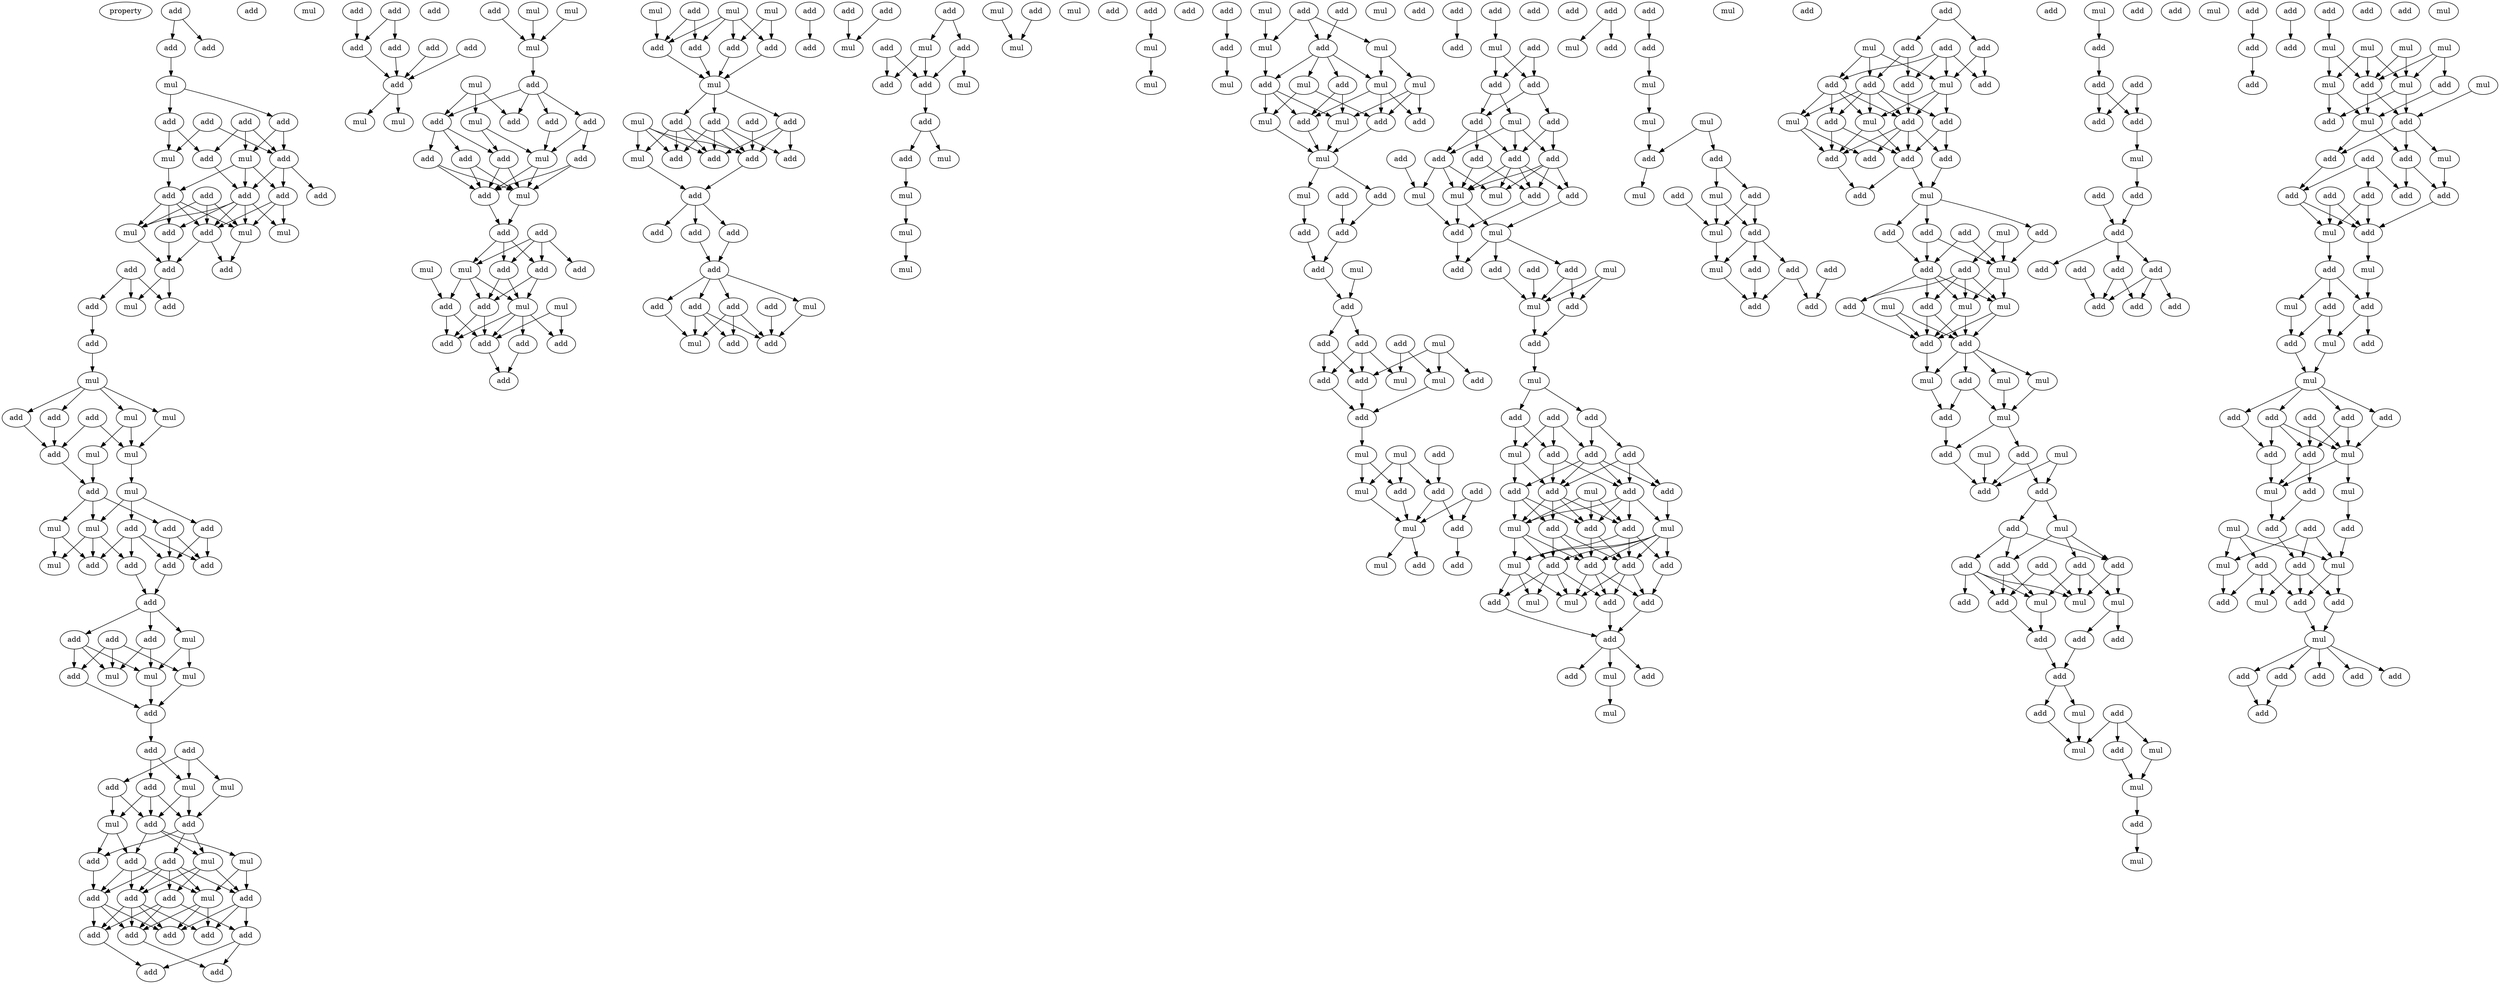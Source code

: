 digraph {
    node [fontcolor=black]
    property [mul=2,lf=1.6]
    0 [ label = add ];
    1 [ label = add ];
    2 [ label = add ];
    3 [ label = mul ];
    4 [ label = add ];
    5 [ label = add ];
    6 [ label = add ];
    7 [ label = add ];
    8 [ label = mul ];
    9 [ label = mul ];
    10 [ label = add ];
    11 [ label = add ];
    12 [ label = add ];
    13 [ label = add ];
    14 [ label = add ];
    15 [ label = add ];
    16 [ label = add ];
    17 [ label = mul ];
    18 [ label = add ];
    19 [ label = mul ];
    20 [ label = mul ];
    21 [ label = add ];
    22 [ label = add ];
    23 [ label = add ];
    24 [ label = add ];
    25 [ label = add ];
    26 [ label = add ];
    27 [ label = add ];
    28 [ label = mul ];
    29 [ label = add ];
    30 [ label = mul ];
    31 [ label = add ];
    32 [ label = add ];
    33 [ label = mul ];
    34 [ label = add ];
    35 [ label = mul ];
    36 [ label = mul ];
    37 [ label = mul ];
    38 [ label = add ];
    39 [ label = mul ];
    40 [ label = add ];
    41 [ label = mul ];
    42 [ label = add ];
    43 [ label = mul ];
    44 [ label = add ];
    45 [ label = add ];
    46 [ label = add ];
    47 [ label = add ];
    48 [ label = mul ];
    49 [ label = add ];
    50 [ label = add ];
    51 [ label = add ];
    52 [ label = add ];
    53 [ label = mul ];
    54 [ label = add ];
    55 [ label = add ];
    56 [ label = add ];
    57 [ label = mul ];
    58 [ label = mul ];
    59 [ label = mul ];
    60 [ label = add ];
    61 [ label = add ];
    62 [ label = mul ];
    63 [ label = add ];
    64 [ label = add ];
    65 [ label = mul ];
    66 [ label = mul ];
    67 [ label = add ];
    68 [ label = add ];
    69 [ label = add ];
    70 [ label = mul ];
    71 [ label = add ];
    72 [ label = add ];
    73 [ label = add ];
    74 [ label = mul ];
    75 [ label = mul ];
    76 [ label = add ];
    77 [ label = mul ];
    78 [ label = add ];
    79 [ label = add ];
    80 [ label = add ];
    81 [ label = add ];
    82 [ label = add ];
    83 [ label = add ];
    84 [ label = add ];
    85 [ label = add ];
    86 [ label = add ];
    87 [ label = add ];
    88 [ label = add ];
    89 [ label = add ];
    90 [ label = add ];
    91 [ label = add ];
    92 [ label = add ];
    93 [ label = add ];
    94 [ label = add ];
    95 [ label = add ];
    96 [ label = add ];
    97 [ label = mul ];
    98 [ label = mul ];
    99 [ label = mul ];
    100 [ label = mul ];
    101 [ label = mul ];
    102 [ label = mul ];
    103 [ label = add ];
    104 [ label = add ];
    105 [ label = mul ];
    106 [ label = add ];
    107 [ label = add ];
    108 [ label = add ];
    109 [ label = add ];
    110 [ label = add ];
    111 [ label = add ];
    112 [ label = add ];
    113 [ label = mul ];
    114 [ label = mul ];
    115 [ label = add ];
    116 [ label = add ];
    117 [ label = add ];
    118 [ label = add ];
    119 [ label = mul ];
    120 [ label = mul ];
    121 [ label = add ];
    122 [ label = add ];
    123 [ label = mul ];
    124 [ label = add ];
    125 [ label = mul ];
    126 [ label = add ];
    127 [ label = add ];
    128 [ label = add ];
    129 [ label = add ];
    130 [ label = add ];
    131 [ label = add ];
    132 [ label = mul ];
    133 [ label = add ];
    134 [ label = mul ];
    135 [ label = mul ];
    136 [ label = add ];
    137 [ label = add ];
    138 [ label = add ];
    139 [ label = add ];
    140 [ label = mul ];
    141 [ label = add ];
    142 [ label = add ];
    143 [ label = add ];
    144 [ label = add ];
    145 [ label = mul ];
    146 [ label = add ];
    147 [ label = add ];
    148 [ label = add ];
    149 [ label = add ];
    150 [ label = mul ];
    151 [ label = add ];
    152 [ label = add ];
    153 [ label = add ];
    154 [ label = add ];
    155 [ label = add ];
    156 [ label = add ];
    157 [ label = add ];
    158 [ label = add ];
    159 [ label = add ];
    160 [ label = mul ];
    161 [ label = mul ];
    162 [ label = add ];
    163 [ label = add ];
    164 [ label = add ];
    165 [ label = add ];
    166 [ label = add ];
    167 [ label = add ];
    168 [ label = mul ];
    169 [ label = add ];
    170 [ label = mul ];
    171 [ label = add ];
    172 [ label = add ];
    173 [ label = add ];
    174 [ label = add ];
    175 [ label = mul ];
    176 [ label = mul ];
    177 [ label = add ];
    178 [ label = add ];
    179 [ label = mul ];
    180 [ label = add ];
    181 [ label = mul ];
    182 [ label = mul ];
    183 [ label = mul ];
    184 [ label = mul ];
    185 [ label = mul ];
    186 [ label = add ];
    187 [ label = add ];
    188 [ label = mul ];
    189 [ label = mul ];
    190 [ label = add ];
    191 [ label = add ];
    192 [ label = add ];
    193 [ label = mul ];
    194 [ label = mul ];
    195 [ label = add ];
    196 [ label = add ];
    197 [ label = mul ];
    198 [ label = mul ];
    199 [ label = add ];
    200 [ label = mul ];
    201 [ label = mul ];
    202 [ label = add ];
    203 [ label = add ];
    204 [ label = mul ];
    205 [ label = mul ];
    206 [ label = add ];
    207 [ label = add ];
    208 [ label = mul ];
    209 [ label = add ];
    210 [ label = mul ];
    211 [ label = add ];
    212 [ label = add ];
    213 [ label = mul ];
    214 [ label = add ];
    215 [ label = add ];
    216 [ label = add ];
    217 [ label = mul ];
    218 [ label = mul ];
    219 [ label = add ];
    220 [ label = mul ];
    221 [ label = add ];
    222 [ label = add ];
    223 [ label = add ];
    224 [ label = mul ];
    225 [ label = add ];
    226 [ label = add ];
    227 [ label = mul ];
    228 [ label = add ];
    229 [ label = add ];
    230 [ label = mul ];
    231 [ label = add ];
    232 [ label = mul ];
    233 [ label = mul ];
    234 [ label = add ];
    235 [ label = add ];
    236 [ label = add ];
    237 [ label = mul ];
    238 [ label = add ];
    239 [ label = add ];
    240 [ label = add ];
    241 [ label = mul ];
    242 [ label = add ];
    243 [ label = add ];
    244 [ label = add ];
    245 [ label = add ];
    246 [ label = add ];
    247 [ label = mul ];
    248 [ label = add ];
    249 [ label = add ];
    250 [ label = mul ];
    251 [ label = add ];
    252 [ label = add ];
    253 [ label = add ];
    254 [ label = add ];
    255 [ label = add ];
    256 [ label = add ];
    257 [ label = add ];
    258 [ label = mul ];
    259 [ label = add ];
    260 [ label = mul ];
    261 [ label = mul ];
    262 [ label = add ];
    263 [ label = mul ];
    264 [ label = add ];
    265 [ label = add ];
    266 [ label = add ];
    267 [ label = add ];
    268 [ label = add ];
    269 [ label = mul ];
    270 [ label = mul ];
    271 [ label = add ];
    272 [ label = add ];
    273 [ label = add ];
    274 [ label = mul ];
    275 [ label = add ];
    276 [ label = add ];
    277 [ label = add ];
    278 [ label = add ];
    279 [ label = add ];
    280 [ label = mul ];
    281 [ label = add ];
    282 [ label = add ];
    283 [ label = add ];
    284 [ label = add ];
    285 [ label = mul ];
    286 [ label = add ];
    287 [ label = mul ];
    288 [ label = add ];
    289 [ label = add ];
    290 [ label = mul ];
    291 [ label = add ];
    292 [ label = add ];
    293 [ label = add ];
    294 [ label = add ];
    295 [ label = mul ];
    296 [ label = add ];
    297 [ label = add ];
    298 [ label = mul ];
    299 [ label = add ];
    300 [ label = mul ];
    301 [ label = add ];
    302 [ label = add ];
    303 [ label = add ];
    304 [ label = mul ];
    305 [ label = add ];
    306 [ label = mul ];
    307 [ label = add ];
    308 [ label = add ];
    309 [ label = mul ];
    310 [ label = add ];
    311 [ label = add ];
    312 [ label = mul ];
    313 [ label = add ];
    314 [ label = mul ];
    315 [ label = add ];
    316 [ label = mul ];
    317 [ label = mul ];
    318 [ label = add ];
    319 [ label = add ];
    320 [ label = mul ];
    321 [ label = mul ];
    322 [ label = add ];
    323 [ label = add ];
    324 [ label = add ];
    325 [ label = mul ];
    326 [ label = add ];
    327 [ label = add ];
    328 [ label = add ];
    329 [ label = mul ];
    330 [ label = add ];
    331 [ label = add ];
    332 [ label = add ];
    333 [ label = add ];
    334 [ label = add ];
    335 [ label = mul ];
    336 [ label = add ];
    337 [ label = add ];
    338 [ label = add ];
    339 [ label = mul ];
    340 [ label = add ];
    341 [ label = add ];
    342 [ label = mul ];
    343 [ label = add ];
    344 [ label = add ];
    345 [ label = add ];
    346 [ label = mul ];
    347 [ label = add ];
    348 [ label = add ];
    349 [ label = add ];
    350 [ label = add ];
    351 [ label = mul ];
    352 [ label = add ];
    353 [ label = add ];
    354 [ label = add ];
    355 [ label = mul ];
    356 [ label = add ];
    357 [ label = add ];
    358 [ label = add ];
    359 [ label = add ];
    360 [ label = mul ];
    361 [ label = add ];
    362 [ label = mul ];
    363 [ label = mul ];
    364 [ label = add ];
    365 [ label = mul ];
    366 [ label = add ];
    367 [ label = add ];
    368 [ label = add ];
    369 [ label = mul ];
    370 [ label = mul ];
    371 [ label = mul ];
    372 [ label = add ];
    373 [ label = mul ];
    374 [ label = add ];
    375 [ label = mul ];
    376 [ label = add ];
    377 [ label = mul ];
    378 [ label = add ];
    379 [ label = add ];
    380 [ label = add ];
    381 [ label = add ];
    382 [ label = mul ];
    383 [ label = add ];
    384 [ label = add ];
    385 [ label = add ];
    386 [ label = add ];
    387 [ label = add ];
    388 [ label = mul ];
    389 [ label = mul ];
    390 [ label = mul ];
    391 [ label = add ];
    392 [ label = add ];
    393 [ label = add ];
    394 [ label = add ];
    395 [ label = add ];
    396 [ label = add ];
    397 [ label = add ];
    398 [ label = mul ];
    399 [ label = add ];
    400 [ label = mul ];
    401 [ label = add ];
    402 [ label = mul ];
    403 [ label = mul ];
    404 [ label = add ];
    405 [ label = mul ];
    406 [ label = add ];
    407 [ label = mul ];
    408 [ label = add ];
    409 [ label = add ];
    410 [ label = add ];
    411 [ label = add ];
    412 [ label = add ];
    413 [ label = add ];
    414 [ label = mul ];
    415 [ label = add ];
    416 [ label = add ];
    417 [ label = add ];
    418 [ label = add ];
    419 [ label = add ];
    420 [ label = add ];
    421 [ label = add ];
    422 [ label = add ];
    423 [ label = add ];
    424 [ label = add ];
    425 [ label = mul ];
    426 [ label = add ];
    427 [ label = add ];
    428 [ label = add ];
    429 [ label = add ];
    430 [ label = add ];
    431 [ label = add ];
    432 [ label = mul ];
    433 [ label = mul ];
    434 [ label = mul ];
    435 [ label = mul ];
    436 [ label = mul ];
    437 [ label = add ];
    438 [ label = add ];
    439 [ label = mul ];
    440 [ label = mul ];
    441 [ label = mul ];
    442 [ label = add ];
    443 [ label = add ];
    444 [ label = add ];
    445 [ label = mul ];
    446 [ label = add ];
    447 [ label = add ];
    448 [ label = add ];
    449 [ label = add ];
    450 [ label = add ];
    451 [ label = add ];
    452 [ label = add ];
    453 [ label = add ];
    454 [ label = mul ];
    455 [ label = add ];
    456 [ label = mul ];
    457 [ label = add ];
    458 [ label = mul ];
    459 [ label = add ];
    460 [ label = add ];
    461 [ label = mul ];
    462 [ label = add ];
    463 [ label = add ];
    464 [ label = mul ];
    465 [ label = add ];
    466 [ label = add ];
    467 [ label = add ];
    468 [ label = add ];
    469 [ label = add ];
    470 [ label = add ];
    471 [ label = add ];
    472 [ label = mul ];
    473 [ label = mul ];
    474 [ label = mul ];
    475 [ label = add ];
    476 [ label = add ];
    477 [ label = mul ];
    478 [ label = add ];
    479 [ label = add ];
    480 [ label = mul ];
    481 [ label = add ];
    482 [ label = add ];
    483 [ label = mul ];
    484 [ label = mul ];
    485 [ label = add ];
    486 [ label = add ];
    487 [ label = add ];
    488 [ label = mul ];
    489 [ label = add ];
    490 [ label = add ];
    491 [ label = add ];
    492 [ label = add ];
    493 [ label = add ];
    494 [ label = add ];
    495 [ label = add ];
    496 [ label = mul ];
    0 -> 1 [ name = 0 ];
    0 -> 2 [ name = 1 ];
    1 -> 3 [ name = 2 ];
    3 -> 4 [ name = 3 ];
    3 -> 6 [ name = 4 ];
    4 -> 9 [ name = 5 ];
    4 -> 11 [ name = 6 ];
    5 -> 9 [ name = 7 ];
    5 -> 10 [ name = 8 ];
    5 -> 11 [ name = 9 ];
    6 -> 8 [ name = 10 ];
    6 -> 10 [ name = 11 ];
    7 -> 8 [ name = 12 ];
    7 -> 11 [ name = 13 ];
    8 -> 13 [ name = 14 ];
    9 -> 13 [ name = 15 ];
    9 -> 14 [ name = 16 ];
    9 -> 15 [ name = 17 ];
    10 -> 15 [ name = 18 ];
    11 -> 12 [ name = 19 ];
    11 -> 14 [ name = 20 ];
    11 -> 15 [ name = 21 ];
    13 -> 17 [ name = 22 ];
    13 -> 18 [ name = 23 ];
    13 -> 19 [ name = 24 ];
    13 -> 21 [ name = 25 ];
    14 -> 18 [ name = 26 ];
    14 -> 19 [ name = 27 ];
    14 -> 20 [ name = 28 ];
    15 -> 17 [ name = 29 ];
    15 -> 18 [ name = 30 ];
    15 -> 19 [ name = 31 ];
    15 -> 20 [ name = 32 ];
    15 -> 21 [ name = 33 ];
    16 -> 17 [ name = 34 ];
    16 -> 18 [ name = 35 ];
    16 -> 19 [ name = 36 ];
    17 -> 24 [ name = 37 ];
    18 -> 22 [ name = 38 ];
    18 -> 24 [ name = 39 ];
    19 -> 22 [ name = 40 ];
    21 -> 24 [ name = 41 ];
    23 -> 26 [ name = 42 ];
    23 -> 27 [ name = 43 ];
    23 -> 28 [ name = 44 ];
    24 -> 26 [ name = 45 ];
    24 -> 28 [ name = 46 ];
    27 -> 29 [ name = 47 ];
    29 -> 30 [ name = 48 ];
    30 -> 31 [ name = 49 ];
    30 -> 32 [ name = 50 ];
    30 -> 33 [ name = 51 ];
    30 -> 35 [ name = 52 ];
    31 -> 38 [ name = 53 ];
    32 -> 38 [ name = 54 ];
    33 -> 37 [ name = 55 ];
    34 -> 37 [ name = 56 ];
    34 -> 38 [ name = 57 ];
    35 -> 36 [ name = 58 ];
    35 -> 37 [ name = 59 ];
    36 -> 40 [ name = 60 ];
    37 -> 39 [ name = 61 ];
    38 -> 40 [ name = 62 ];
    39 -> 43 [ name = 63 ];
    39 -> 44 [ name = 64 ];
    39 -> 45 [ name = 65 ];
    40 -> 41 [ name = 66 ];
    40 -> 42 [ name = 67 ];
    40 -> 43 [ name = 68 ];
    41 -> 48 [ name = 69 ];
    41 -> 50 [ name = 70 ];
    42 -> 46 [ name = 71 ];
    42 -> 49 [ name = 72 ];
    43 -> 47 [ name = 73 ];
    43 -> 48 [ name = 74 ];
    43 -> 50 [ name = 75 ];
    44 -> 46 [ name = 76 ];
    44 -> 47 [ name = 77 ];
    44 -> 49 [ name = 78 ];
    44 -> 50 [ name = 79 ];
    45 -> 46 [ name = 80 ];
    45 -> 49 [ name = 81 ];
    47 -> 51 [ name = 82 ];
    49 -> 51 [ name = 83 ];
    51 -> 53 [ name = 84 ];
    51 -> 54 [ name = 85 ];
    51 -> 55 [ name = 86 ];
    52 -> 56 [ name = 87 ];
    52 -> 57 [ name = 88 ];
    52 -> 59 [ name = 89 ];
    53 -> 58 [ name = 90 ];
    53 -> 59 [ name = 91 ];
    54 -> 57 [ name = 92 ];
    54 -> 58 [ name = 93 ];
    55 -> 56 [ name = 94 ];
    55 -> 57 [ name = 95 ];
    55 -> 58 [ name = 96 ];
    56 -> 60 [ name = 97 ];
    58 -> 60 [ name = 98 ];
    59 -> 60 [ name = 99 ];
    60 -> 61 [ name = 100 ];
    61 -> 64 [ name = 101 ];
    61 -> 65 [ name = 102 ];
    63 -> 65 [ name = 103 ];
    63 -> 66 [ name = 104 ];
    63 -> 67 [ name = 105 ];
    64 -> 68 [ name = 106 ];
    64 -> 69 [ name = 107 ];
    64 -> 70 [ name = 108 ];
    65 -> 68 [ name = 109 ];
    65 -> 69 [ name = 110 ];
    66 -> 68 [ name = 111 ];
    67 -> 69 [ name = 112 ];
    67 -> 70 [ name = 113 ];
    68 -> 71 [ name = 114 ];
    68 -> 73 [ name = 115 ];
    68 -> 74 [ name = 116 ];
    69 -> 72 [ name = 117 ];
    69 -> 74 [ name = 118 ];
    69 -> 75 [ name = 119 ];
    70 -> 71 [ name = 120 ];
    70 -> 72 [ name = 121 ];
    71 -> 76 [ name = 122 ];
    72 -> 76 [ name = 123 ];
    72 -> 77 [ name = 124 ];
    72 -> 79 [ name = 125 ];
    73 -> 76 [ name = 126 ];
    73 -> 77 [ name = 127 ];
    73 -> 78 [ name = 128 ];
    73 -> 79 [ name = 129 ];
    73 -> 80 [ name = 130 ];
    74 -> 78 [ name = 131 ];
    74 -> 79 [ name = 132 ];
    74 -> 80 [ name = 133 ];
    75 -> 77 [ name = 134 ];
    75 -> 80 [ name = 135 ];
    76 -> 81 [ name = 136 ];
    76 -> 82 [ name = 137 ];
    76 -> 84 [ name = 138 ];
    77 -> 81 [ name = 139 ];
    77 -> 82 [ name = 140 ];
    77 -> 85 [ name = 141 ];
    78 -> 82 [ name = 142 ];
    78 -> 83 [ name = 143 ];
    78 -> 84 [ name = 144 ];
    79 -> 81 [ name = 145 ];
    79 -> 82 [ name = 146 ];
    79 -> 84 [ name = 147 ];
    79 -> 85 [ name = 148 ];
    80 -> 81 [ name = 149 ];
    80 -> 83 [ name = 150 ];
    80 -> 85 [ name = 151 ];
    82 -> 87 [ name = 152 ];
    83 -> 86 [ name = 153 ];
    83 -> 87 [ name = 154 ];
    84 -> 86 [ name = 155 ];
    88 -> 90 [ name = 156 ];
    88 -> 92 [ name = 157 ];
    89 -> 90 [ name = 158 ];
    90 -> 95 [ name = 159 ];
    92 -> 95 [ name = 160 ];
    93 -> 95 [ name = 161 ];
    94 -> 95 [ name = 162 ];
    95 -> 99 [ name = 163 ];
    95 -> 100 [ name = 164 ];
    96 -> 101 [ name = 165 ];
    97 -> 101 [ name = 166 ];
    98 -> 101 [ name = 167 ];
    101 -> 103 [ name = 168 ];
    102 -> 104 [ name = 169 ];
    102 -> 105 [ name = 170 ];
    102 -> 107 [ name = 171 ];
    103 -> 104 [ name = 172 ];
    103 -> 106 [ name = 173 ];
    103 -> 107 [ name = 174 ];
    103 -> 108 [ name = 175 ];
    105 -> 109 [ name = 176 ];
    105 -> 113 [ name = 177 ];
    106 -> 113 [ name = 178 ];
    107 -> 109 [ name = 179 ];
    107 -> 111 [ name = 180 ];
    107 -> 112 [ name = 181 ];
    108 -> 110 [ name = 182 ];
    108 -> 113 [ name = 183 ];
    109 -> 114 [ name = 184 ];
    109 -> 115 [ name = 185 ];
    110 -> 114 [ name = 186 ];
    110 -> 115 [ name = 187 ];
    111 -> 114 [ name = 188 ];
    111 -> 115 [ name = 189 ];
    112 -> 114 [ name = 190 ];
    112 -> 115 [ name = 191 ];
    113 -> 114 [ name = 192 ];
    113 -> 115 [ name = 193 ];
    114 -> 116 [ name = 194 ];
    115 -> 116 [ name = 195 ];
    116 -> 118 [ name = 196 ];
    116 -> 119 [ name = 197 ];
    116 -> 122 [ name = 198 ];
    117 -> 118 [ name = 199 ];
    117 -> 119 [ name = 200 ];
    117 -> 121 [ name = 201 ];
    117 -> 122 [ name = 202 ];
    118 -> 123 [ name = 203 ];
    118 -> 124 [ name = 204 ];
    119 -> 123 [ name = 205 ];
    119 -> 124 [ name = 206 ];
    119 -> 126 [ name = 207 ];
    120 -> 126 [ name = 208 ];
    122 -> 123 [ name = 209 ];
    122 -> 124 [ name = 210 ];
    123 -> 127 [ name = 211 ];
    123 -> 128 [ name = 212 ];
    123 -> 129 [ name = 213 ];
    123 -> 130 [ name = 214 ];
    124 -> 127 [ name = 215 ];
    124 -> 130 [ name = 216 ];
    125 -> 128 [ name = 217 ];
    125 -> 130 [ name = 218 ];
    126 -> 127 [ name = 219 ];
    126 -> 130 [ name = 220 ];
    129 -> 131 [ name = 221 ];
    130 -> 131 [ name = 222 ];
    132 -> 136 [ name = 223 ];
    132 -> 137 [ name = 224 ];
    132 -> 138 [ name = 225 ];
    132 -> 139 [ name = 226 ];
    133 -> 136 [ name = 227 ];
    133 -> 137 [ name = 228 ];
    134 -> 137 [ name = 229 ];
    135 -> 138 [ name = 230 ];
    135 -> 139 [ name = 231 ];
    136 -> 140 [ name = 232 ];
    137 -> 140 [ name = 233 ];
    138 -> 140 [ name = 234 ];
    139 -> 140 [ name = 235 ];
    140 -> 141 [ name = 236 ];
    140 -> 142 [ name = 237 ];
    140 -> 143 [ name = 238 ];
    141 -> 146 [ name = 239 ];
    141 -> 147 [ name = 240 ];
    141 -> 148 [ name = 241 ];
    141 -> 149 [ name = 242 ];
    142 -> 147 [ name = 243 ];
    142 -> 148 [ name = 244 ];
    142 -> 149 [ name = 245 ];
    143 -> 146 [ name = 246 ];
    143 -> 147 [ name = 247 ];
    143 -> 149 [ name = 248 ];
    143 -> 150 [ name = 249 ];
    144 -> 149 [ name = 250 ];
    145 -> 146 [ name = 251 ];
    145 -> 147 [ name = 252 ];
    145 -> 149 [ name = 253 ];
    145 -> 150 [ name = 254 ];
    149 -> 151 [ name = 255 ];
    150 -> 151 [ name = 256 ];
    151 -> 152 [ name = 257 ];
    151 -> 153 [ name = 258 ];
    151 -> 154 [ name = 259 ];
    153 -> 155 [ name = 260 ];
    154 -> 155 [ name = 261 ];
    155 -> 156 [ name = 262 ];
    155 -> 157 [ name = 263 ];
    155 -> 158 [ name = 264 ];
    155 -> 160 [ name = 265 ];
    156 -> 161 [ name = 266 ];
    156 -> 162 [ name = 267 ];
    156 -> 163 [ name = 268 ];
    157 -> 161 [ name = 269 ];
    157 -> 162 [ name = 270 ];
    157 -> 163 [ name = 271 ];
    158 -> 161 [ name = 272 ];
    159 -> 163 [ name = 273 ];
    160 -> 163 [ name = 274 ];
    164 -> 165 [ name = 275 ];
    166 -> 168 [ name = 276 ];
    167 -> 168 [ name = 277 ];
    169 -> 170 [ name = 278 ];
    169 -> 171 [ name = 279 ];
    170 -> 173 [ name = 280 ];
    170 -> 174 [ name = 281 ];
    171 -> 174 [ name = 282 ];
    171 -> 176 [ name = 283 ];
    172 -> 173 [ name = 284 ];
    172 -> 174 [ name = 285 ];
    174 -> 178 [ name = 286 ];
    175 -> 179 [ name = 287 ];
    177 -> 179 [ name = 288 ];
    178 -> 180 [ name = 289 ];
    178 -> 181 [ name = 290 ];
    180 -> 183 [ name = 291 ];
    183 -> 184 [ name = 292 ];
    184 -> 185 [ name = 293 ];
    187 -> 188 [ name = 294 ];
    188 -> 189 [ name = 295 ];
    191 -> 192 [ name = 296 ];
    192 -> 193 [ name = 297 ];
    194 -> 198 [ name = 298 ];
    195 -> 199 [ name = 299 ];
    196 -> 197 [ name = 300 ];
    196 -> 198 [ name = 301 ];
    196 -> 199 [ name = 302 ];
    197 -> 201 [ name = 303 ];
    197 -> 204 [ name = 304 ];
    198 -> 203 [ name = 305 ];
    199 -> 200 [ name = 306 ];
    199 -> 202 [ name = 307 ];
    199 -> 203 [ name = 308 ];
    199 -> 204 [ name = 309 ];
    200 -> 207 [ name = 310 ];
    200 -> 208 [ name = 311 ];
    201 -> 205 [ name = 312 ];
    201 -> 206 [ name = 313 ];
    201 -> 207 [ name = 314 ];
    202 -> 205 [ name = 315 ];
    202 -> 209 [ name = 316 ];
    203 -> 205 [ name = 317 ];
    203 -> 208 [ name = 318 ];
    203 -> 209 [ name = 319 ];
    204 -> 206 [ name = 320 ];
    204 -> 207 [ name = 321 ];
    204 -> 209 [ name = 322 ];
    205 -> 210 [ name = 323 ];
    207 -> 210 [ name = 324 ];
    208 -> 210 [ name = 325 ];
    209 -> 210 [ name = 326 ];
    210 -> 211 [ name = 327 ];
    210 -> 213 [ name = 328 ];
    211 -> 215 [ name = 329 ];
    212 -> 215 [ name = 330 ];
    213 -> 214 [ name = 331 ];
    214 -> 216 [ name = 332 ];
    215 -> 216 [ name = 333 ];
    216 -> 219 [ name = 334 ];
    218 -> 219 [ name = 335 ];
    219 -> 221 [ name = 336 ];
    219 -> 223 [ name = 337 ];
    220 -> 224 [ name = 338 ];
    220 -> 225 [ name = 339 ];
    220 -> 228 [ name = 340 ];
    221 -> 225 [ name = 341 ];
    221 -> 226 [ name = 342 ];
    222 -> 224 [ name = 343 ];
    222 -> 227 [ name = 344 ];
    223 -> 225 [ name = 345 ];
    223 -> 226 [ name = 346 ];
    223 -> 227 [ name = 347 ];
    224 -> 229 [ name = 348 ];
    225 -> 229 [ name = 349 ];
    226 -> 229 [ name = 350 ];
    229 -> 232 [ name = 351 ];
    230 -> 233 [ name = 352 ];
    230 -> 234 [ name = 353 ];
    230 -> 236 [ name = 354 ];
    231 -> 234 [ name = 355 ];
    232 -> 233 [ name = 356 ];
    232 -> 236 [ name = 357 ];
    233 -> 237 [ name = 358 ];
    234 -> 237 [ name = 359 ];
    234 -> 238 [ name = 360 ];
    235 -> 237 [ name = 361 ];
    235 -> 238 [ name = 362 ];
    236 -> 237 [ name = 363 ];
    237 -> 239 [ name = 364 ];
    237 -> 241 [ name = 365 ];
    238 -> 242 [ name = 366 ];
    243 -> 244 [ name = 367 ];
    245 -> 247 [ name = 368 ];
    246 -> 248 [ name = 369 ];
    246 -> 249 [ name = 370 ];
    247 -> 248 [ name = 371 ];
    247 -> 249 [ name = 372 ];
    248 -> 250 [ name = 373 ];
    248 -> 251 [ name = 374 ];
    249 -> 251 [ name = 375 ];
    249 -> 252 [ name = 376 ];
    250 -> 253 [ name = 377 ];
    250 -> 255 [ name = 378 ];
    250 -> 256 [ name = 379 ];
    251 -> 253 [ name = 380 ];
    251 -> 255 [ name = 381 ];
    251 -> 257 [ name = 382 ];
    252 -> 253 [ name = 383 ];
    252 -> 256 [ name = 384 ];
    253 -> 258 [ name = 385 ];
    253 -> 259 [ name = 386 ];
    253 -> 260 [ name = 387 ];
    253 -> 262 [ name = 388 ];
    254 -> 261 [ name = 389 ];
    255 -> 258 [ name = 390 ];
    255 -> 260 [ name = 391 ];
    255 -> 261 [ name = 392 ];
    256 -> 258 [ name = 393 ];
    256 -> 259 [ name = 394 ];
    256 -> 260 [ name = 395 ];
    256 -> 262 [ name = 396 ];
    257 -> 258 [ name = 397 ];
    257 -> 262 [ name = 398 ];
    258 -> 263 [ name = 399 ];
    258 -> 264 [ name = 400 ];
    259 -> 263 [ name = 401 ];
    261 -> 264 [ name = 402 ];
    262 -> 264 [ name = 403 ];
    263 -> 265 [ name = 404 ];
    263 -> 266 [ name = 405 ];
    263 -> 267 [ name = 406 ];
    264 -> 265 [ name = 407 ];
    266 -> 270 [ name = 408 ];
    266 -> 271 [ name = 409 ];
    267 -> 270 [ name = 410 ];
    268 -> 270 [ name = 411 ];
    269 -> 270 [ name = 412 ];
    269 -> 271 [ name = 413 ];
    270 -> 273 [ name = 414 ];
    271 -> 273 [ name = 415 ];
    273 -> 274 [ name = 416 ];
    274 -> 275 [ name = 417 ];
    274 -> 276 [ name = 418 ];
    275 -> 278 [ name = 419 ];
    275 -> 281 [ name = 420 ];
    276 -> 279 [ name = 421 ];
    276 -> 280 [ name = 422 ];
    277 -> 278 [ name = 423 ];
    277 -> 279 [ name = 424 ];
    277 -> 280 [ name = 425 ];
    278 -> 282 [ name = 426 ];
    278 -> 283 [ name = 427 ];
    278 -> 284 [ name = 428 ];
    278 -> 286 [ name = 429 ];
    279 -> 282 [ name = 430 ];
    279 -> 283 [ name = 431 ];
    280 -> 283 [ name = 432 ];
    280 -> 284 [ name = 433 ];
    281 -> 282 [ name = 434 ];
    281 -> 283 [ name = 435 ];
    281 -> 286 [ name = 436 ];
    282 -> 287 [ name = 437 ];
    282 -> 289 [ name = 438 ];
    282 -> 290 [ name = 439 ];
    282 -> 291 [ name = 440 ];
    283 -> 288 [ name = 441 ];
    283 -> 289 [ name = 442 ];
    283 -> 290 [ name = 443 ];
    283 -> 291 [ name = 444 ];
    284 -> 288 [ name = 445 ];
    284 -> 289 [ name = 446 ];
    284 -> 290 [ name = 447 ];
    285 -> 289 [ name = 448 ];
    285 -> 290 [ name = 449 ];
    285 -> 291 [ name = 450 ];
    286 -> 287 [ name = 451 ];
    287 -> 292 [ name = 452 ];
    287 -> 293 [ name = 453 ];
    287 -> 294 [ name = 454 ];
    287 -> 295 [ name = 455 ];
    287 -> 296 [ name = 456 ];
    288 -> 293 [ name = 457 ];
    288 -> 294 [ name = 458 ];
    288 -> 296 [ name = 459 ];
    289 -> 293 [ name = 460 ];
    289 -> 294 [ name = 461 ];
    290 -> 294 [ name = 462 ];
    290 -> 295 [ name = 463 ];
    290 -> 296 [ name = 464 ];
    291 -> 292 [ name = 465 ];
    291 -> 293 [ name = 466 ];
    291 -> 295 [ name = 467 ];
    292 -> 299 [ name = 468 ];
    293 -> 299 [ name = 469 ];
    293 -> 300 [ name = 470 ];
    293 -> 301 [ name = 471 ];
    294 -> 299 [ name = 472 ];
    294 -> 300 [ name = 473 ];
    294 -> 301 [ name = 474 ];
    295 -> 297 [ name = 475 ];
    295 -> 298 [ name = 476 ];
    295 -> 300 [ name = 477 ];
    296 -> 297 [ name = 478 ];
    296 -> 298 [ name = 479 ];
    296 -> 300 [ name = 480 ];
    296 -> 301 [ name = 481 ];
    297 -> 302 [ name = 482 ];
    299 -> 302 [ name = 483 ];
    301 -> 302 [ name = 484 ];
    302 -> 303 [ name = 485 ];
    302 -> 304 [ name = 486 ];
    302 -> 305 [ name = 487 ];
    304 -> 306 [ name = 488 ];
    308 -> 309 [ name = 489 ];
    308 -> 311 [ name = 490 ];
    310 -> 313 [ name = 491 ];
    313 -> 314 [ name = 492 ];
    314 -> 316 [ name = 493 ];
    316 -> 318 [ name = 494 ];
    317 -> 318 [ name = 495 ];
    317 -> 319 [ name = 496 ];
    318 -> 321 [ name = 497 ];
    319 -> 320 [ name = 498 ];
    319 -> 322 [ name = 499 ];
    320 -> 324 [ name = 500 ];
    320 -> 325 [ name = 501 ];
    322 -> 324 [ name = 502 ];
    322 -> 325 [ name = 503 ];
    323 -> 325 [ name = 504 ];
    324 -> 326 [ name = 505 ];
    324 -> 328 [ name = 506 ];
    324 -> 329 [ name = 507 ];
    325 -> 329 [ name = 508 ];
    326 -> 331 [ name = 509 ];
    327 -> 330 [ name = 510 ];
    328 -> 330 [ name = 511 ];
    328 -> 331 [ name = 512 ];
    329 -> 331 [ name = 513 ];
    332 -> 333 [ name = 514 ];
    332 -> 334 [ name = 515 ];
    333 -> 337 [ name = 516 ];
    333 -> 338 [ name = 517 ];
    334 -> 339 [ name = 518 ];
    334 -> 341 [ name = 519 ];
    335 -> 337 [ name = 520 ];
    335 -> 339 [ name = 521 ];
    335 -> 340 [ name = 522 ];
    336 -> 338 [ name = 523 ];
    336 -> 339 [ name = 524 ];
    336 -> 340 [ name = 525 ];
    336 -> 341 [ name = 526 ];
    337 -> 342 [ name = 527 ];
    337 -> 343 [ name = 528 ];
    337 -> 344 [ name = 529 ];
    337 -> 345 [ name = 530 ];
    337 -> 346 [ name = 531 ];
    338 -> 344 [ name = 532 ];
    339 -> 343 [ name = 533 ];
    339 -> 344 [ name = 534 ];
    339 -> 346 [ name = 535 ];
    340 -> 342 [ name = 536 ];
    340 -> 344 [ name = 537 ];
    340 -> 345 [ name = 538 ];
    340 -> 346 [ name = 539 ];
    342 -> 348 [ name = 540 ];
    342 -> 349 [ name = 541 ];
    343 -> 347 [ name = 542 ];
    343 -> 350 [ name = 543 ];
    344 -> 347 [ name = 544 ];
    344 -> 348 [ name = 545 ];
    344 -> 349 [ name = 546 ];
    344 -> 350 [ name = 547 ];
    345 -> 348 [ name = 548 ];
    345 -> 350 [ name = 549 ];
    346 -> 348 [ name = 550 ];
    346 -> 350 [ name = 551 ];
    347 -> 351 [ name = 552 ];
    348 -> 352 [ name = 553 ];
    350 -> 351 [ name = 554 ];
    350 -> 352 [ name = 555 ];
    351 -> 353 [ name = 556 ];
    351 -> 354 [ name = 557 ];
    351 -> 356 [ name = 558 ];
    353 -> 358 [ name = 559 ];
    354 -> 360 [ name = 560 ];
    355 -> 359 [ name = 561 ];
    355 -> 360 [ name = 562 ];
    356 -> 358 [ name = 563 ];
    356 -> 360 [ name = 564 ];
    357 -> 358 [ name = 565 ];
    357 -> 360 [ name = 566 ];
    358 -> 361 [ name = 567 ];
    358 -> 363 [ name = 568 ];
    358 -> 364 [ name = 569 ];
    358 -> 365 [ name = 570 ];
    359 -> 361 [ name = 571 ];
    359 -> 363 [ name = 572 ];
    359 -> 364 [ name = 573 ];
    359 -> 365 [ name = 574 ];
    360 -> 363 [ name = 575 ];
    360 -> 365 [ name = 576 ];
    361 -> 366 [ name = 577 ];
    362 -> 366 [ name = 578 ];
    362 -> 367 [ name = 579 ];
    363 -> 366 [ name = 580 ];
    363 -> 367 [ name = 581 ];
    364 -> 366 [ name = 582 ];
    364 -> 367 [ name = 583 ];
    365 -> 366 [ name = 584 ];
    365 -> 367 [ name = 585 ];
    366 -> 369 [ name = 586 ];
    367 -> 368 [ name = 587 ];
    367 -> 369 [ name = 588 ];
    367 -> 370 [ name = 589 ];
    367 -> 371 [ name = 590 ];
    368 -> 373 [ name = 591 ];
    368 -> 374 [ name = 592 ];
    369 -> 374 [ name = 593 ];
    370 -> 373 [ name = 594 ];
    371 -> 373 [ name = 595 ];
    373 -> 376 [ name = 596 ];
    373 -> 378 [ name = 597 ];
    374 -> 376 [ name = 598 ];
    375 -> 379 [ name = 599 ];
    376 -> 379 [ name = 600 ];
    377 -> 379 [ name = 601 ];
    377 -> 380 [ name = 602 ];
    378 -> 379 [ name = 603 ];
    378 -> 380 [ name = 604 ];
    380 -> 381 [ name = 605 ];
    380 -> 382 [ name = 606 ];
    381 -> 383 [ name = 607 ];
    381 -> 384 [ name = 608 ];
    381 -> 386 [ name = 609 ];
    382 -> 383 [ name = 610 ];
    382 -> 385 [ name = 611 ];
    382 -> 386 [ name = 612 ];
    383 -> 389 [ name = 613 ];
    383 -> 390 [ name = 614 ];
    384 -> 388 [ name = 615 ];
    384 -> 389 [ name = 616 ];
    384 -> 391 [ name = 617 ];
    384 -> 392 [ name = 618 ];
    385 -> 388 [ name = 619 ];
    385 -> 389 [ name = 620 ];
    385 -> 390 [ name = 621 ];
    386 -> 388 [ name = 622 ];
    386 -> 392 [ name = 623 ];
    387 -> 389 [ name = 624 ];
    387 -> 392 [ name = 625 ];
    388 -> 393 [ name = 626 ];
    390 -> 394 [ name = 627 ];
    390 -> 395 [ name = 628 ];
    392 -> 393 [ name = 629 ];
    393 -> 396 [ name = 630 ];
    394 -> 396 [ name = 631 ];
    396 -> 397 [ name = 632 ];
    396 -> 398 [ name = 633 ];
    397 -> 400 [ name = 634 ];
    398 -> 400 [ name = 635 ];
    399 -> 400 [ name = 636 ];
    399 -> 401 [ name = 637 ];
    399 -> 402 [ name = 638 ];
    401 -> 403 [ name = 639 ];
    402 -> 403 [ name = 640 ];
    403 -> 404 [ name = 641 ];
    404 -> 407 [ name = 642 ];
    405 -> 408 [ name = 643 ];
    408 -> 409 [ name = 644 ];
    409 -> 412 [ name = 645 ];
    409 -> 413 [ name = 646 ];
    410 -> 412 [ name = 647 ];
    410 -> 413 [ name = 648 ];
    413 -> 414 [ name = 649 ];
    414 -> 416 [ name = 650 ];
    415 -> 417 [ name = 651 ];
    416 -> 417 [ name = 652 ];
    417 -> 418 [ name = 653 ];
    417 -> 419 [ name = 654 ];
    417 -> 420 [ name = 655 ];
    418 -> 422 [ name = 656 ];
    418 -> 423 [ name = 657 ];
    418 -> 424 [ name = 658 ];
    420 -> 422 [ name = 659 ];
    420 -> 424 [ name = 660 ];
    421 -> 422 [ name = 661 ];
    426 -> 428 [ name = 662 ];
    427 -> 429 [ name = 663 ];
    428 -> 430 [ name = 664 ];
    431 -> 433 [ name = 665 ];
    432 -> 436 [ name = 666 ];
    432 -> 437 [ name = 667 ];
    432 -> 440 [ name = 668 ];
    433 -> 436 [ name = 669 ];
    433 -> 437 [ name = 670 ];
    434 -> 437 [ name = 671 ];
    434 -> 438 [ name = 672 ];
    434 -> 440 [ name = 673 ];
    435 -> 437 [ name = 674 ];
    435 -> 440 [ name = 675 ];
    436 -> 441 [ name = 676 ];
    436 -> 442 [ name = 677 ];
    437 -> 441 [ name = 678 ];
    437 -> 443 [ name = 679 ];
    438 -> 441 [ name = 680 ];
    439 -> 443 [ name = 681 ];
    440 -> 442 [ name = 682 ];
    440 -> 443 [ name = 683 ];
    441 -> 444 [ name = 684 ];
    441 -> 446 [ name = 685 ];
    443 -> 444 [ name = 686 ];
    443 -> 445 [ name = 687 ];
    443 -> 446 [ name = 688 ];
    444 -> 448 [ name = 689 ];
    444 -> 451 [ name = 690 ];
    445 -> 448 [ name = 691 ];
    446 -> 452 [ name = 692 ];
    447 -> 449 [ name = 693 ];
    447 -> 451 [ name = 694 ];
    447 -> 452 [ name = 695 ];
    448 -> 453 [ name = 696 ];
    449 -> 453 [ name = 697 ];
    449 -> 454 [ name = 698 ];
    450 -> 453 [ name = 699 ];
    450 -> 454 [ name = 700 ];
    452 -> 453 [ name = 701 ];
    452 -> 454 [ name = 702 ];
    453 -> 456 [ name = 703 ];
    454 -> 457 [ name = 704 ];
    456 -> 459 [ name = 705 ];
    457 -> 458 [ name = 706 ];
    457 -> 459 [ name = 707 ];
    457 -> 460 [ name = 708 ];
    458 -> 463 [ name = 709 ];
    459 -> 461 [ name = 710 ];
    459 -> 462 [ name = 711 ];
    460 -> 461 [ name = 712 ];
    460 -> 463 [ name = 713 ];
    461 -> 464 [ name = 714 ];
    463 -> 464 [ name = 715 ];
    464 -> 465 [ name = 716 ];
    464 -> 466 [ name = 717 ];
    464 -> 467 [ name = 718 ];
    464 -> 468 [ name = 719 ];
    465 -> 470 [ name = 720 ];
    465 -> 471 [ name = 721 ];
    465 -> 472 [ name = 722 ];
    466 -> 471 [ name = 723 ];
    466 -> 472 [ name = 724 ];
    467 -> 470 [ name = 725 ];
    468 -> 472 [ name = 726 ];
    469 -> 471 [ name = 727 ];
    469 -> 472 [ name = 728 ];
    470 -> 473 [ name = 729 ];
    471 -> 473 [ name = 730 ];
    471 -> 475 [ name = 731 ];
    472 -> 473 [ name = 732 ];
    472 -> 474 [ name = 733 ];
    473 -> 478 [ name = 734 ];
    474 -> 476 [ name = 735 ];
    475 -> 478 [ name = 736 ];
    476 -> 480 [ name = 737 ];
    477 -> 480 [ name = 738 ];
    477 -> 481 [ name = 739 ];
    477 -> 483 [ name = 740 ];
    478 -> 482 [ name = 741 ];
    479 -> 480 [ name = 742 ];
    479 -> 482 [ name = 743 ];
    479 -> 483 [ name = 744 ];
    480 -> 486 [ name = 745 ];
    480 -> 487 [ name = 746 ];
    481 -> 484 [ name = 747 ];
    481 -> 485 [ name = 748 ];
    481 -> 486 [ name = 749 ];
    482 -> 484 [ name = 750 ];
    482 -> 486 [ name = 751 ];
    482 -> 487 [ name = 752 ];
    483 -> 485 [ name = 753 ];
    486 -> 488 [ name = 754 ];
    487 -> 488 [ name = 755 ];
    488 -> 489 [ name = 756 ];
    488 -> 490 [ name = 757 ];
    488 -> 491 [ name = 758 ];
    488 -> 492 [ name = 759 ];
    488 -> 493 [ name = 760 ];
    489 -> 494 [ name = 761 ];
    491 -> 494 [ name = 762 ];
}
